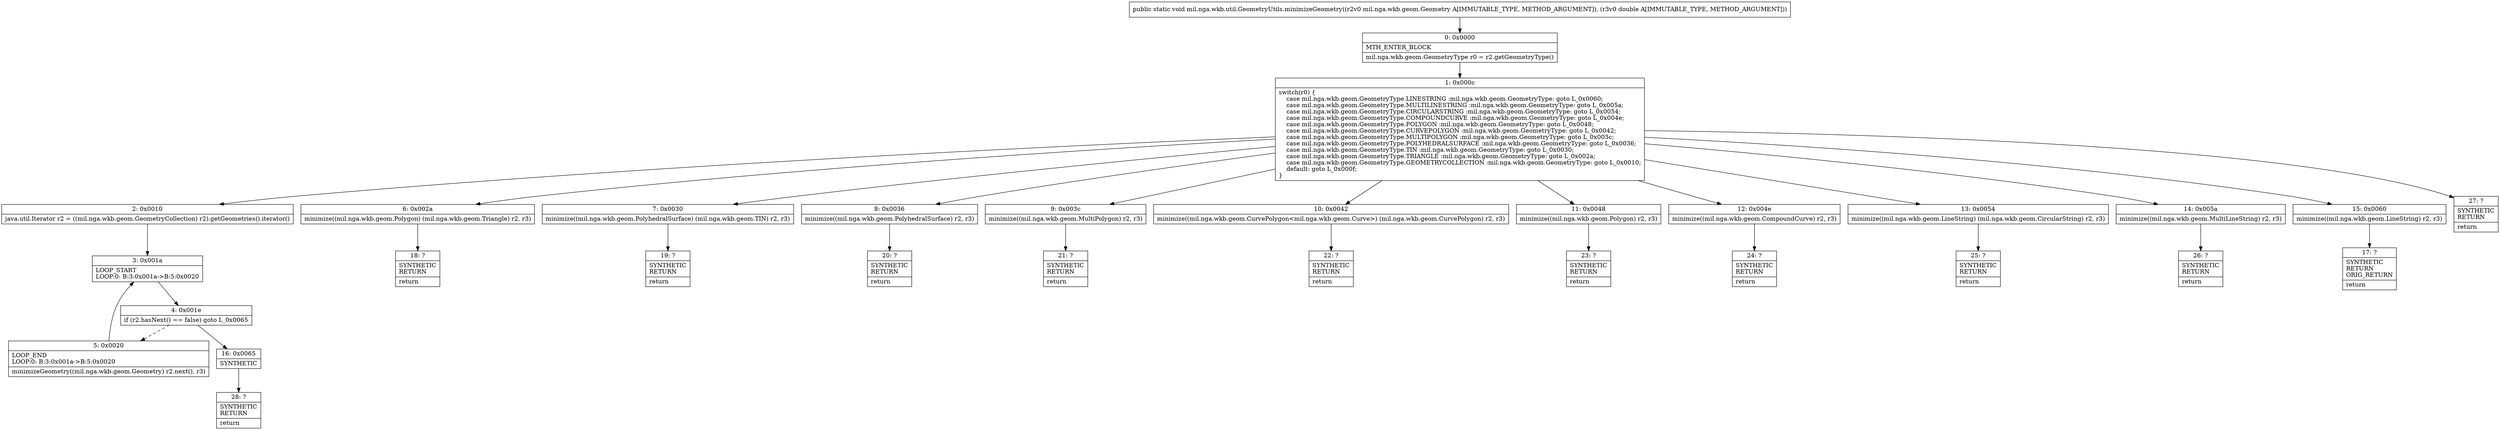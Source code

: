 digraph "CFG formil.nga.wkb.util.GeometryUtils.minimizeGeometry(Lmil\/nga\/wkb\/geom\/Geometry;D)V" {
Node_0 [shape=record,label="{0\:\ 0x0000|MTH_ENTER_BLOCK\l|mil.nga.wkb.geom.GeometryType r0 = r2.getGeometryType()\l}"];
Node_1 [shape=record,label="{1\:\ 0x000c|switch(r0) \{\l    case mil.nga.wkb.geom.GeometryType.LINESTRING :mil.nga.wkb.geom.GeometryType: goto L_0x0060;\l    case mil.nga.wkb.geom.GeometryType.MULTILINESTRING :mil.nga.wkb.geom.GeometryType: goto L_0x005a;\l    case mil.nga.wkb.geom.GeometryType.CIRCULARSTRING :mil.nga.wkb.geom.GeometryType: goto L_0x0054;\l    case mil.nga.wkb.geom.GeometryType.COMPOUNDCURVE :mil.nga.wkb.geom.GeometryType: goto L_0x004e;\l    case mil.nga.wkb.geom.GeometryType.POLYGON :mil.nga.wkb.geom.GeometryType: goto L_0x0048;\l    case mil.nga.wkb.geom.GeometryType.CURVEPOLYGON :mil.nga.wkb.geom.GeometryType: goto L_0x0042;\l    case mil.nga.wkb.geom.GeometryType.MULTIPOLYGON :mil.nga.wkb.geom.GeometryType: goto L_0x003c;\l    case mil.nga.wkb.geom.GeometryType.POLYHEDRALSURFACE :mil.nga.wkb.geom.GeometryType: goto L_0x0036;\l    case mil.nga.wkb.geom.GeometryType.TIN :mil.nga.wkb.geom.GeometryType: goto L_0x0030;\l    case mil.nga.wkb.geom.GeometryType.TRIANGLE :mil.nga.wkb.geom.GeometryType: goto L_0x002a;\l    case mil.nga.wkb.geom.GeometryType.GEOMETRYCOLLECTION :mil.nga.wkb.geom.GeometryType: goto L_0x0010;\l    default: goto L_0x000f;\l\}\l}"];
Node_2 [shape=record,label="{2\:\ 0x0010|java.util.Iterator r2 = ((mil.nga.wkb.geom.GeometryCollection) r2).getGeometries().iterator()\l}"];
Node_3 [shape=record,label="{3\:\ 0x001a|LOOP_START\lLOOP:0: B:3:0x001a\-\>B:5:0x0020\l}"];
Node_4 [shape=record,label="{4\:\ 0x001e|if (r2.hasNext() == false) goto L_0x0065\l}"];
Node_5 [shape=record,label="{5\:\ 0x0020|LOOP_END\lLOOP:0: B:3:0x001a\-\>B:5:0x0020\l|minimizeGeometry((mil.nga.wkb.geom.Geometry) r2.next(), r3)\l}"];
Node_6 [shape=record,label="{6\:\ 0x002a|minimize((mil.nga.wkb.geom.Polygon) (mil.nga.wkb.geom.Triangle) r2, r3)\l}"];
Node_7 [shape=record,label="{7\:\ 0x0030|minimize((mil.nga.wkb.geom.PolyhedralSurface) (mil.nga.wkb.geom.TIN) r2, r3)\l}"];
Node_8 [shape=record,label="{8\:\ 0x0036|minimize((mil.nga.wkb.geom.PolyhedralSurface) r2, r3)\l}"];
Node_9 [shape=record,label="{9\:\ 0x003c|minimize((mil.nga.wkb.geom.MultiPolygon) r2, r3)\l}"];
Node_10 [shape=record,label="{10\:\ 0x0042|minimize((mil.nga.wkb.geom.CurvePolygon\<mil.nga.wkb.geom.Curve\>) (mil.nga.wkb.geom.CurvePolygon) r2, r3)\l}"];
Node_11 [shape=record,label="{11\:\ 0x0048|minimize((mil.nga.wkb.geom.Polygon) r2, r3)\l}"];
Node_12 [shape=record,label="{12\:\ 0x004e|minimize((mil.nga.wkb.geom.CompoundCurve) r2, r3)\l}"];
Node_13 [shape=record,label="{13\:\ 0x0054|minimize((mil.nga.wkb.geom.LineString) (mil.nga.wkb.geom.CircularString) r2, r3)\l}"];
Node_14 [shape=record,label="{14\:\ 0x005a|minimize((mil.nga.wkb.geom.MultiLineString) r2, r3)\l}"];
Node_15 [shape=record,label="{15\:\ 0x0060|minimize((mil.nga.wkb.geom.LineString) r2, r3)\l}"];
Node_16 [shape=record,label="{16\:\ 0x0065|SYNTHETIC\l}"];
Node_17 [shape=record,label="{17\:\ ?|SYNTHETIC\lRETURN\lORIG_RETURN\l|return\l}"];
Node_18 [shape=record,label="{18\:\ ?|SYNTHETIC\lRETURN\l|return\l}"];
Node_19 [shape=record,label="{19\:\ ?|SYNTHETIC\lRETURN\l|return\l}"];
Node_20 [shape=record,label="{20\:\ ?|SYNTHETIC\lRETURN\l|return\l}"];
Node_21 [shape=record,label="{21\:\ ?|SYNTHETIC\lRETURN\l|return\l}"];
Node_22 [shape=record,label="{22\:\ ?|SYNTHETIC\lRETURN\l|return\l}"];
Node_23 [shape=record,label="{23\:\ ?|SYNTHETIC\lRETURN\l|return\l}"];
Node_24 [shape=record,label="{24\:\ ?|SYNTHETIC\lRETURN\l|return\l}"];
Node_25 [shape=record,label="{25\:\ ?|SYNTHETIC\lRETURN\l|return\l}"];
Node_26 [shape=record,label="{26\:\ ?|SYNTHETIC\lRETURN\l|return\l}"];
Node_27 [shape=record,label="{27\:\ ?|SYNTHETIC\lRETURN\l|return\l}"];
Node_28 [shape=record,label="{28\:\ ?|SYNTHETIC\lRETURN\l|return\l}"];
MethodNode[shape=record,label="{public static void mil.nga.wkb.util.GeometryUtils.minimizeGeometry((r2v0 mil.nga.wkb.geom.Geometry A[IMMUTABLE_TYPE, METHOD_ARGUMENT]), (r3v0 double A[IMMUTABLE_TYPE, METHOD_ARGUMENT])) }"];
MethodNode -> Node_0;
Node_0 -> Node_1;
Node_1 -> Node_2;
Node_1 -> Node_6;
Node_1 -> Node_7;
Node_1 -> Node_8;
Node_1 -> Node_9;
Node_1 -> Node_10;
Node_1 -> Node_11;
Node_1 -> Node_12;
Node_1 -> Node_13;
Node_1 -> Node_14;
Node_1 -> Node_15;
Node_1 -> Node_27;
Node_2 -> Node_3;
Node_3 -> Node_4;
Node_4 -> Node_5[style=dashed];
Node_4 -> Node_16;
Node_5 -> Node_3;
Node_6 -> Node_18;
Node_7 -> Node_19;
Node_8 -> Node_20;
Node_9 -> Node_21;
Node_10 -> Node_22;
Node_11 -> Node_23;
Node_12 -> Node_24;
Node_13 -> Node_25;
Node_14 -> Node_26;
Node_15 -> Node_17;
Node_16 -> Node_28;
}

